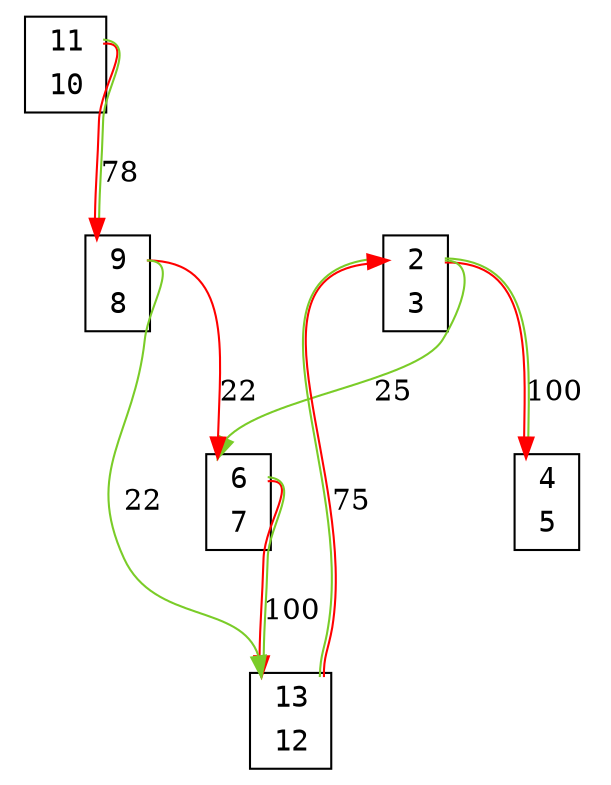 digraph my_graph {
node[fontname=<Courier>,shape=<plaintext>]
vertex_0x7f273b4061c0_0x7f273b4061f0[label=<<TABLE bgcolor = "white">
<TR><TD BORDER = "0" PORT = "port_0x7f273b4061c0_in"></TD><TD BORDER = "0" PORT = "port_">2</TD><TD BORDER = "0" PORT = "port_0x7f273b4061c0_out"></TD></TR>
<TR><TD BORDER = "0" PORT = "port_0x7f273b4061f0_out"></TD><TD BORDER = "0" PORT = "port_">3</TD><TD BORDER = "0" PORT = "port_0x7f273b4061f0_in"></TD></TR>
</TABLE>>,style=<filled>,color=<black>,fillcolor=<white>]
vertex_0x7f273b4063a0_0x7f273b406af0[label=<<TABLE bgcolor = "white">
<TR><TD BORDER = "0" PORT = "port_0x7f273b406af0_in"></TD><TD BORDER = "0" PORT = "port_">4</TD><TD BORDER = "0" PORT = "port_0x7f273b406af0_out"></TD></TR>
<TR><TD BORDER = "0" PORT = "port_0x7f273b4063a0_out"></TD><TD BORDER = "0" PORT = "port_">5</TD><TD BORDER = "0" PORT = "port_0x7f273b4063a0_in"></TD></TR>
</TABLE>>,style=<filled>,color=<black>,fillcolor=<white>]
vertex_0x7f273b406040_0x7f276b816130[label=<<TABLE bgcolor = "white">
<TR><TD BORDER = "0" PORT = "port_0x7f273b406040_in"></TD><TD BORDER = "0" PORT = "port_">6</TD><TD BORDER = "0" PORT = "port_0x7f273b406040_out"></TD></TR>
<TR><TD BORDER = "0" PORT = "port_0x7f276b816130_out"></TD><TD BORDER = "0" PORT = "port_">7</TD><TD BORDER = "0" PORT = "port_0x7f276b816130_in"></TD></TR>
</TABLE>>,style=<filled>,color=<black>,fillcolor=<white>]
vertex_0x7f2737416070_0x7f273b406df0[label=<<TABLE bgcolor = "white">
<TR><TD BORDER = "0" PORT = "port_0x7f2737416070_in"></TD><TD BORDER = "0" PORT = "port_">9</TD><TD BORDER = "0" PORT = "port_0x7f2737416070_out"></TD></TR>
<TR><TD BORDER = "0" PORT = "port_0x7f273b406df0_out"></TD><TD BORDER = "0" PORT = "port_">8</TD><TD BORDER = "0" PORT = "port_0x7f273b406df0_in"></TD></TR>
</TABLE>>,style=<filled>,color=<black>,fillcolor=<white>]
vertex_0x7f273b406130_0x7f273b406340[label=<<TABLE bgcolor = "white">
<TR><TD BORDER = "0" PORT = "port_0x7f273b406130_in"></TD><TD BORDER = "0" PORT = "port_">11</TD><TD BORDER = "0" PORT = "port_0x7f273b406130_out"></TD></TR>
<TR><TD BORDER = "0" PORT = "port_0x7f273b406340_out"></TD><TD BORDER = "0" PORT = "port_">10</TD><TD BORDER = "0" PORT = "port_0x7f273b406340_in"></TD></TR>
</TABLE>>,style=<filled>,color=<black>,fillcolor=<white>]
vertex_0x7f2736c16100_0x7f276b816040[label=<<TABLE bgcolor = "white">
<TR><TD BORDER = "0" PORT = "port_0x7f276b816040_in"></TD><TD BORDER = "0" PORT = "port_">13</TD><TD BORDER = "0" PORT = "port_0x7f276b816040_out"></TD></TR>
<TR><TD BORDER = "0" PORT = "port_0x7f2736c16100_out"></TD><TD BORDER = "0" PORT = "port_">12</TD><TD BORDER = "0" PORT = "port_0x7f2736c16100_in"></TD></TR>
</TABLE>>,style=<filled>,color=<black>,fillcolor=<white>]
vertex_0x7f273b4061c0_0x7f273b4061f0:port_0x7f273b4061c0_out->vertex_0x7f273b4063a0_0x7f273b406af0:port_0x7f273b406af0_in[label="100",len=<0>,K=<0>,color=<0 1 1:0.250 0.800 0.800>]
vertex_0x7f273b4061c0_0x7f273b4061f0:port_0x7f273b4061c0_out->vertex_0x7f273b406040_0x7f276b816130:port_0x7f273b406040_in[label="25",len=<0>,K=<0>,color=<0.250 0.800 0.800>]
vertex_0x7f273b406130_0x7f273b406340:port_0x7f273b406130_out->vertex_0x7f2737416070_0x7f273b406df0:port_0x7f2737416070_in[label="78",len=<0>,K=<0>,color=<0 1 1:0.250 0.800 0.800>]
vertex_0x7f273b406040_0x7f276b816130:port_0x7f273b406040_out->vertex_0x7f2736c16100_0x7f276b816040:port_0x7f276b816040_in[label="100",len=<0>,K=<0>,color=<0 1 1:0.250 0.800 0.800>]
vertex_0x7f2737416070_0x7f273b406df0:port_0x7f2737416070_out->vertex_0x7f273b406040_0x7f276b816130:port_0x7f273b406040_in[label="22",len=<0>,K=<0>,color=<0 1 1>]
vertex_0x7f2736c16100_0x7f276b816040:port_0x7f276b816040_out->vertex_0x7f273b4061c0_0x7f273b4061f0:port_0x7f273b4061c0_in[label="75",len=<0>,K=<0>,color=<0 1 1:0.250 0.800 0.800>]
vertex_0x7f2737416070_0x7f273b406df0:port_0x7f2737416070_out->vertex_0x7f2736c16100_0x7f276b816040:port_0x7f276b816040_in[label="22",len=<0>,K=<0>,color=<0.250 0.800 0.800>]
}

